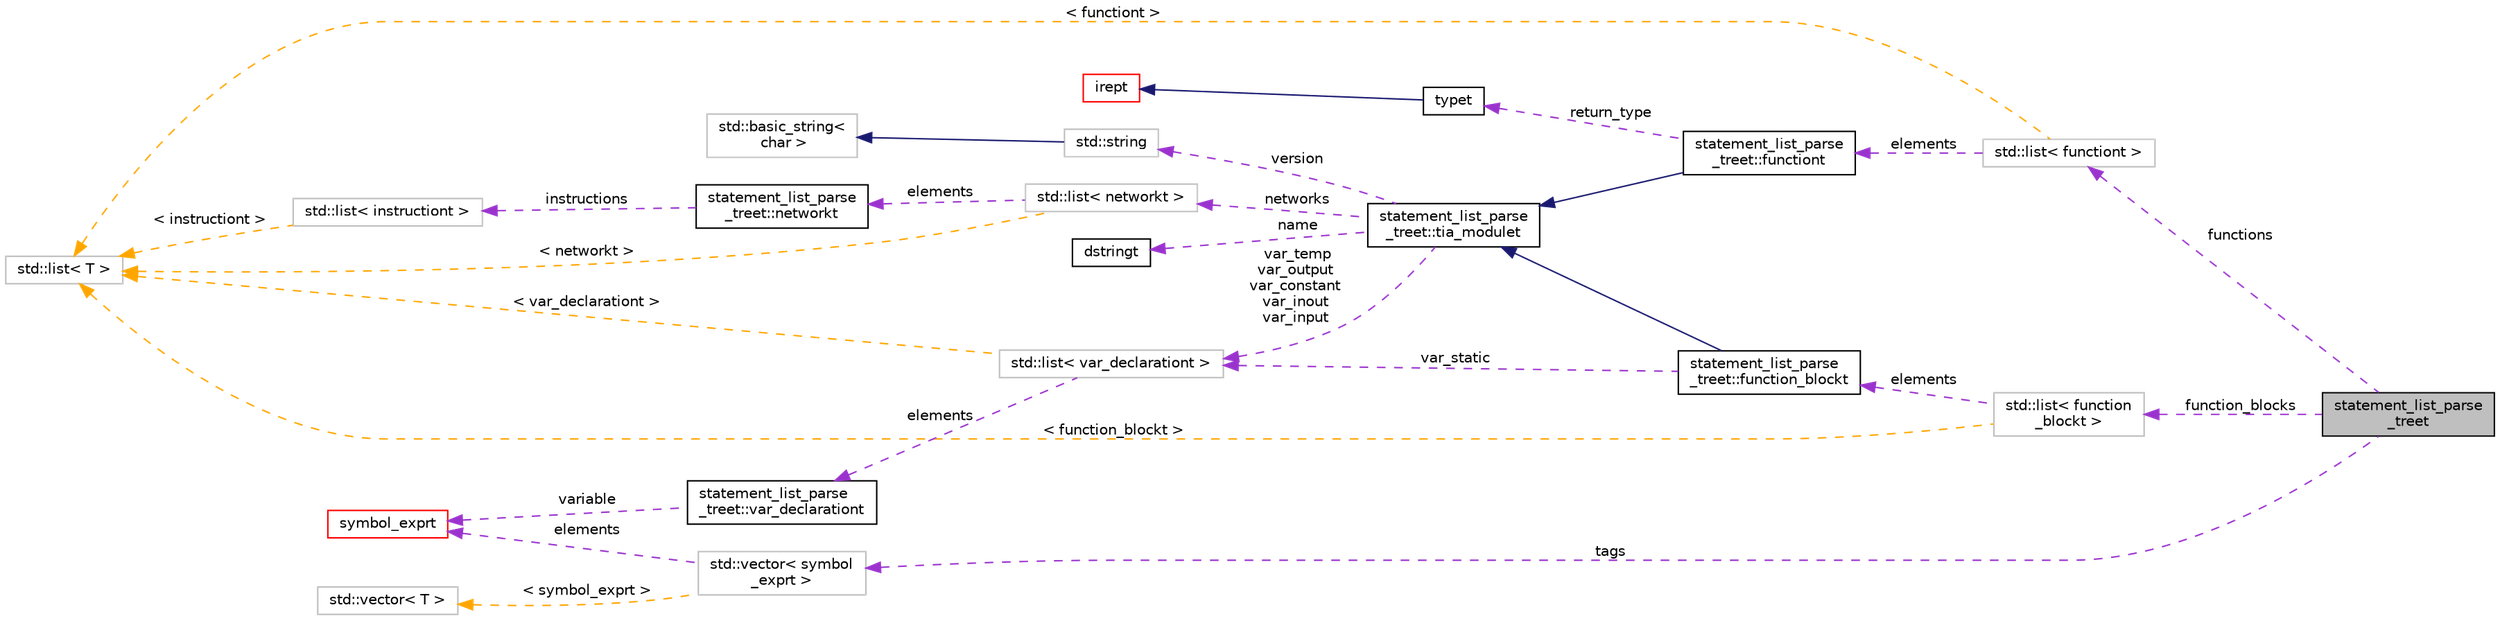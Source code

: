 digraph "statement_list_parse_treet"
{
 // LATEX_PDF_SIZE
  bgcolor="transparent";
  edge [fontname="Helvetica",fontsize="10",labelfontname="Helvetica",labelfontsize="10"];
  node [fontname="Helvetica",fontsize="10",shape=record];
  rankdir="LR";
  Node1 [label="statement_list_parse\l_treet",height=0.2,width=0.4,color="black", fillcolor="grey75", style="filled", fontcolor="black",tooltip="Intermediate representation of a parsed Statement List file before converting it into a goto program."];
  Node2 -> Node1 [dir="back",color="darkorchid3",fontsize="10",style="dashed",label=" functions" ,fontname="Helvetica"];
  Node2 [label="std::list\< functiont \>",height=0.2,width=0.4,color="grey75",tooltip=" "];
  Node3 -> Node2 [dir="back",color="darkorchid3",fontsize="10",style="dashed",label=" elements" ,fontname="Helvetica"];
  Node3 [label="statement_list_parse\l_treet::functiont",height=0.2,width=0.4,color="black",URL="$structstatement__list__parse__treet_1_1functiont.html",tooltip="Structure for a simple function in Statement List."];
  Node4 -> Node3 [dir="back",color="midnightblue",fontsize="10",style="solid",fontname="Helvetica"];
  Node4 [label="statement_list_parse\l_treet::tia_modulet",height=0.2,width=0.4,color="black",URL="$structstatement__list__parse__treet_1_1tia__modulet.html",tooltip="Base element of all modules in the Totally Integrated Automation (TIA) portal by Siemens."];
  Node5 -> Node4 [dir="back",color="darkorchid3",fontsize="10",style="dashed",label=" name" ,fontname="Helvetica"];
  Node5 [label="dstringt",height=0.2,width=0.4,color="black",URL="$classdstringt.html",tooltip="dstringt has one field, an unsigned integer no which is an index into a static table of strings."];
  Node6 -> Node4 [dir="back",color="darkorchid3",fontsize="10",style="dashed",label=" version" ,fontname="Helvetica"];
  Node6 [label="std::string",height=0.2,width=0.4,color="grey75",tooltip="STL class."];
  Node7 -> Node6 [dir="back",color="midnightblue",fontsize="10",style="solid",fontname="Helvetica"];
  Node7 [label="std::basic_string\<\l char \>",height=0.2,width=0.4,color="grey75",tooltip="STL class."];
  Node8 -> Node4 [dir="back",color="darkorchid3",fontsize="10",style="dashed",label=" networks" ,fontname="Helvetica"];
  Node8 [label="std::list\< networkt \>",height=0.2,width=0.4,color="grey75",tooltip=" "];
  Node9 -> Node8 [dir="back",color="darkorchid3",fontsize="10",style="dashed",label=" elements" ,fontname="Helvetica"];
  Node9 [label="statement_list_parse\l_treet::networkt",height=0.2,width=0.4,color="black",URL="$structstatement__list__parse__treet_1_1networkt.html",tooltip="Representation of a network in Siemens TIA."];
  Node10 -> Node9 [dir="back",color="darkorchid3",fontsize="10",style="dashed",label=" instructions" ,fontname="Helvetica"];
  Node10 [label="std::list\< instructiont \>",height=0.2,width=0.4,color="grey75",tooltip=" "];
  Node23 -> Node10 [dir="back",color="orange",fontsize="10",style="dashed",label=" \< instructiont \>" ,fontname="Helvetica"];
  Node23 [label="std::list\< T \>",height=0.2,width=0.4,color="grey75",tooltip="STL class."];
  Node23 -> Node8 [dir="back",color="orange",fontsize="10",style="dashed",label=" \< networkt \>" ,fontname="Helvetica"];
  Node24 -> Node4 [dir="back",color="darkorchid3",fontsize="10",style="dashed",label=" var_temp\nvar_output\nvar_constant\nvar_inout\nvar_input" ,fontname="Helvetica"];
  Node24 [label="std::list\< var_declarationt \>",height=0.2,width=0.4,color="grey75",tooltip=" "];
  Node25 -> Node24 [dir="back",color="darkorchid3",fontsize="10",style="dashed",label=" elements" ,fontname="Helvetica"];
  Node25 [label="statement_list_parse\l_treet::var_declarationt",height=0.2,width=0.4,color="black",URL="$structstatement__list__parse__treet_1_1var__declarationt.html",tooltip="Struct for a single variable declaration in Statement List."];
  Node26 -> Node25 [dir="back",color="darkorchid3",fontsize="10",style="dashed",label=" variable" ,fontname="Helvetica"];
  Node26 [label="symbol_exprt",height=0.2,width=0.4,color="red",URL="$classsymbol__exprt.html",tooltip="Expression to hold a symbol (variable)"];
  Node23 -> Node24 [dir="back",color="orange",fontsize="10",style="dashed",label=" \< var_declarationt \>" ,fontname="Helvetica"];
  Node29 -> Node3 [dir="back",color="darkorchid3",fontsize="10",style="dashed",label=" return_type" ,fontname="Helvetica"];
  Node29 [label="typet",height=0.2,width=0.4,color="black",URL="$classtypet.html",tooltip="The type of an expression, extends irept."];
  Node15 -> Node29 [dir="back",color="midnightblue",fontsize="10",style="solid",fontname="Helvetica"];
  Node15 [label="irept",height=0.2,width=0.4,color="red",URL="$classirept.html",tooltip="There are a large number of kinds of tree structured or tree-like data in CPROVER."];
  Node23 -> Node2 [dir="back",color="orange",fontsize="10",style="dashed",label=" \< functiont \>" ,fontname="Helvetica"];
  Node30 -> Node1 [dir="back",color="darkorchid3",fontsize="10",style="dashed",label=" function_blocks" ,fontname="Helvetica"];
  Node30 [label="std::list\< function\l_blockt \>",height=0.2,width=0.4,color="grey75",tooltip=" "];
  Node31 -> Node30 [dir="back",color="darkorchid3",fontsize="10",style="dashed",label=" elements" ,fontname="Helvetica"];
  Node31 [label="statement_list_parse\l_treet::function_blockt",height=0.2,width=0.4,color="black",URL="$structstatement__list__parse__treet_1_1function__blockt.html",tooltip="Structure for a simple function block in Statement List."];
  Node4 -> Node31 [dir="back",color="midnightblue",fontsize="10",style="solid",fontname="Helvetica"];
  Node24 -> Node31 [dir="back",color="darkorchid3",fontsize="10",style="dashed",label=" var_static" ,fontname="Helvetica"];
  Node23 -> Node30 [dir="back",color="orange",fontsize="10",style="dashed",label=" \< function_blockt \>" ,fontname="Helvetica"];
  Node32 -> Node1 [dir="back",color="darkorchid3",fontsize="10",style="dashed",label=" tags" ,fontname="Helvetica"];
  Node32 [label="std::vector\< symbol\l_exprt \>",height=0.2,width=0.4,color="grey75",tooltip=" "];
  Node26 -> Node32 [dir="back",color="darkorchid3",fontsize="10",style="dashed",label=" elements" ,fontname="Helvetica"];
  Node20 -> Node32 [dir="back",color="orange",fontsize="10",style="dashed",label=" \< symbol_exprt \>" ,fontname="Helvetica"];
  Node20 [label="std::vector\< T \>",height=0.2,width=0.4,color="grey75",tooltip="STL class."];
}
